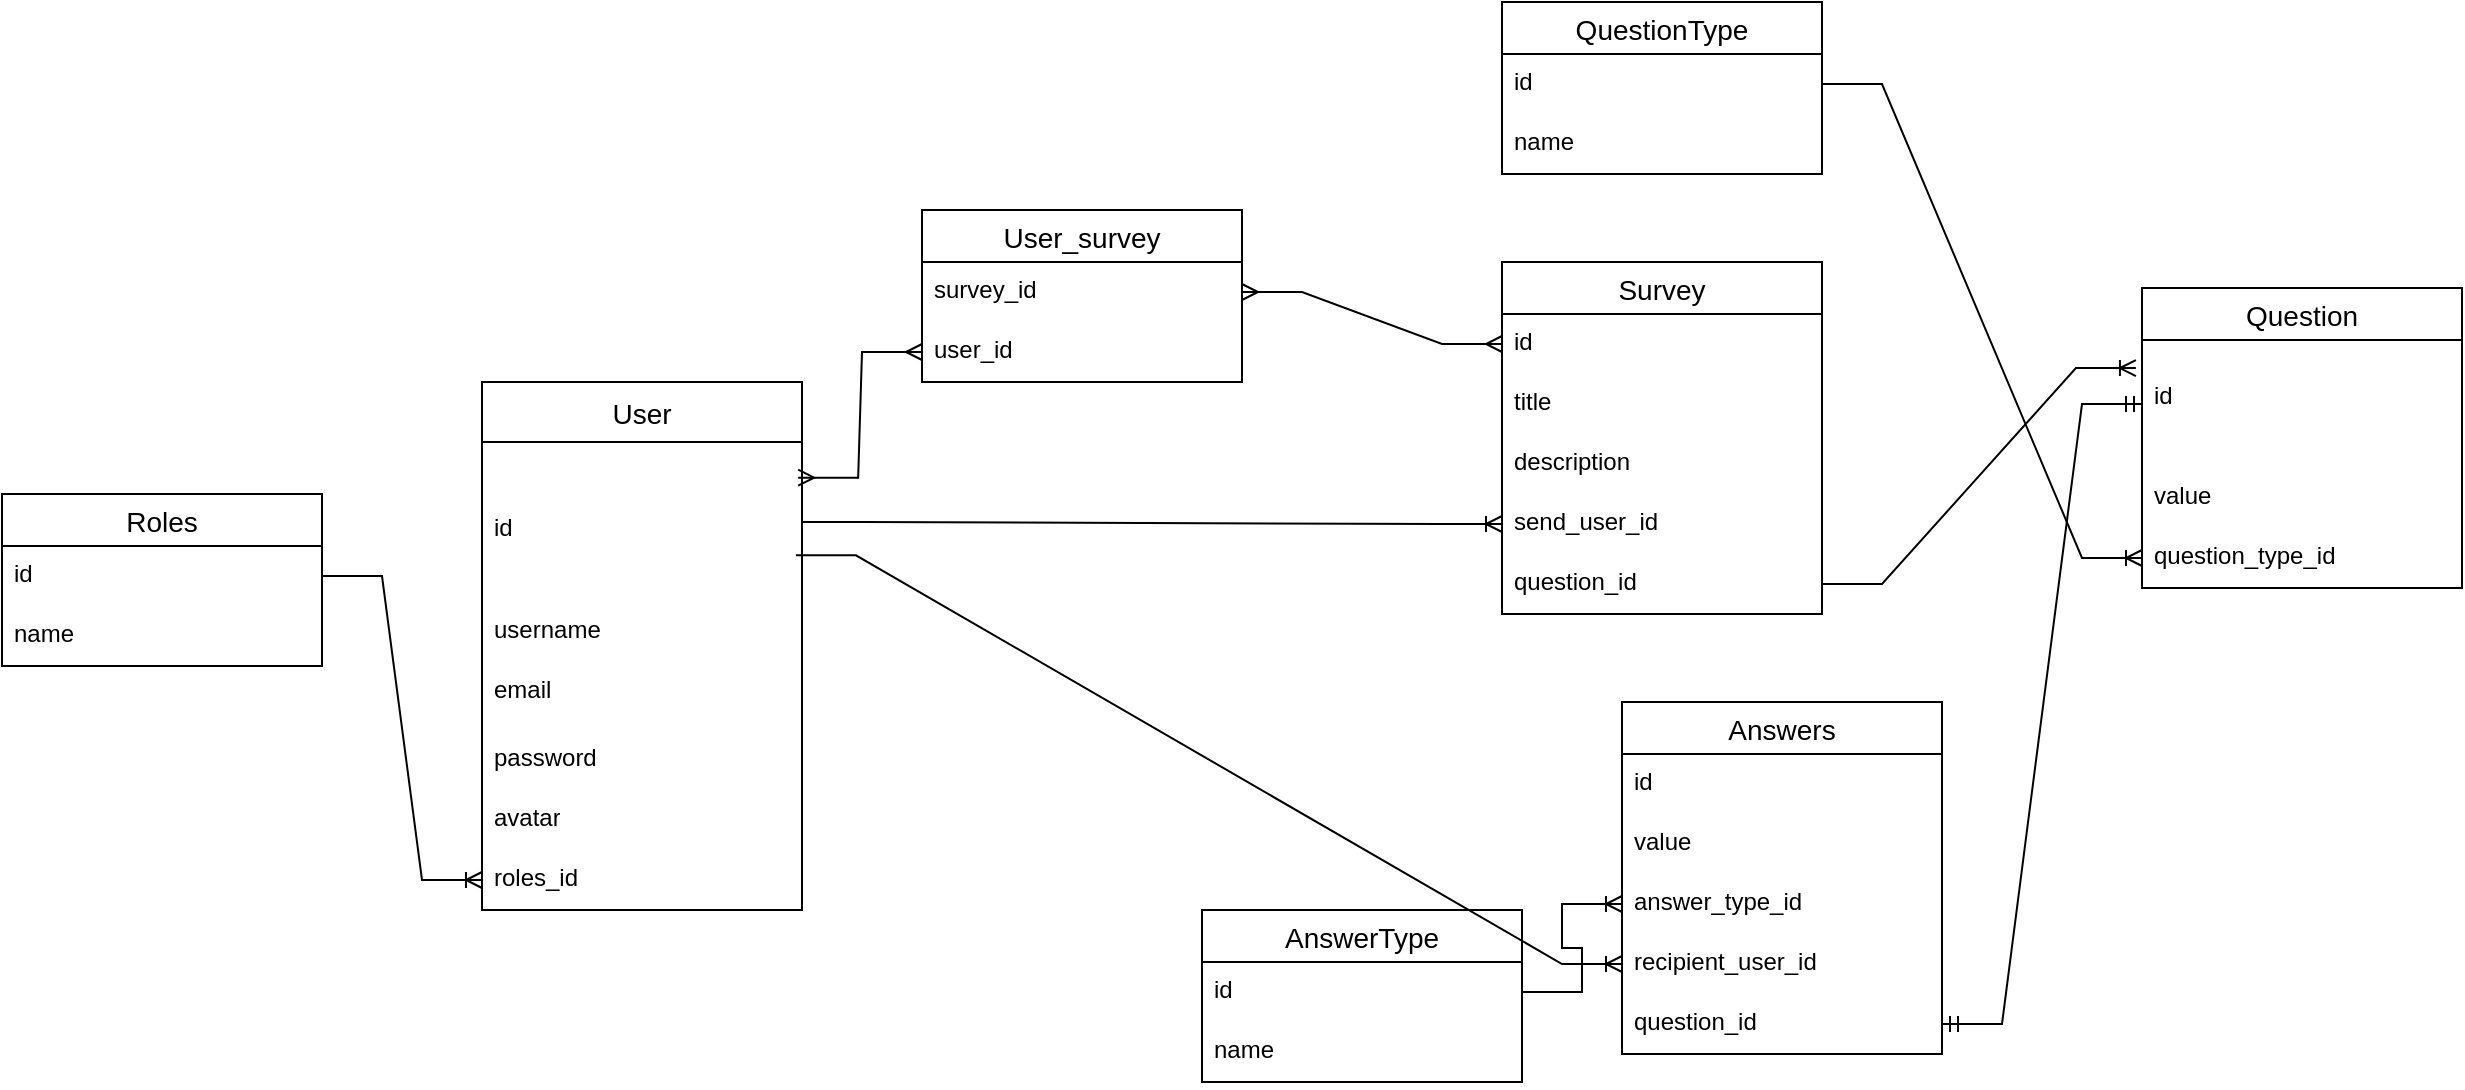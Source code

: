 <mxfile version="26.0.16">
  <diagram name="Страница — 1" id="NZjrFgKcOQPmnPME-u55">
    <mxGraphModel dx="1879" dy="572" grid="1" gridSize="10" guides="1" tooltips="1" connect="1" arrows="1" fold="1" page="1" pageScale="1" pageWidth="827" pageHeight="1169" math="0" shadow="0">
      <root>
        <mxCell id="0" />
        <mxCell id="1" parent="0" />
        <mxCell id="tbT8ljoXSRsoJM4E1Dt5-1" value="User" style="swimlane;fontStyle=0;childLayout=stackLayout;horizontal=1;startSize=30;horizontalStack=0;resizeParent=1;resizeParentMax=0;resizeLast=0;collapsible=1;marginBottom=0;align=center;fontSize=14;" parent="1" vertex="1">
          <mxGeometry x="-220" y="270" width="160" height="264" as="geometry">
            <mxRectangle x="110" y="50" width="70" height="30" as="alternateBounds" />
          </mxGeometry>
        </mxCell>
        <mxCell id="tbT8ljoXSRsoJM4E1Dt5-2" value="&lt;div&gt;&lt;br&gt;&lt;/div&gt;&lt;div&gt;&lt;br&gt;&lt;/div&gt;id" style="text;strokeColor=none;fillColor=none;spacingLeft=4;spacingRight=4;overflow=hidden;rotatable=0;points=[[0,0.5],[1,0.5]];portConstraint=eastwest;fontSize=12;whiteSpace=wrap;html=1;" parent="tbT8ljoXSRsoJM4E1Dt5-1" vertex="1">
          <mxGeometry y="30" width="160" height="80" as="geometry" />
        </mxCell>
        <mxCell id="tbT8ljoXSRsoJM4E1Dt5-3" value="username" style="text;strokeColor=none;fillColor=none;spacingLeft=4;spacingRight=4;overflow=hidden;rotatable=0;points=[[0,0.5],[1,0.5]];portConstraint=eastwest;fontSize=12;whiteSpace=wrap;html=1;" parent="tbT8ljoXSRsoJM4E1Dt5-1" vertex="1">
          <mxGeometry y="110" width="160" height="30" as="geometry" />
        </mxCell>
        <mxCell id="tbT8ljoXSRsoJM4E1Dt5-4" value="email" style="text;strokeColor=none;fillColor=none;spacingLeft=4;spacingRight=4;overflow=hidden;rotatable=0;points=[[0,0.5],[1,0.5]];portConstraint=eastwest;fontSize=12;whiteSpace=wrap;html=1;" parent="tbT8ljoXSRsoJM4E1Dt5-1" vertex="1">
          <mxGeometry y="140" width="160" height="34" as="geometry" />
        </mxCell>
        <mxCell id="tbT8ljoXSRsoJM4E1Dt5-50" value="password" style="text;strokeColor=none;fillColor=none;spacingLeft=4;spacingRight=4;overflow=hidden;rotatable=0;points=[[0,0.5],[1,0.5]];portConstraint=eastwest;fontSize=12;whiteSpace=wrap;html=1;" parent="tbT8ljoXSRsoJM4E1Dt5-1" vertex="1">
          <mxGeometry y="174" width="160" height="30" as="geometry" />
        </mxCell>
        <mxCell id="tbT8ljoXSRsoJM4E1Dt5-51" value="avatar" style="text;strokeColor=none;fillColor=none;spacingLeft=4;spacingRight=4;overflow=hidden;rotatable=0;points=[[0,0.5],[1,0.5]];portConstraint=eastwest;fontSize=12;whiteSpace=wrap;html=1;" parent="tbT8ljoXSRsoJM4E1Dt5-1" vertex="1">
          <mxGeometry y="204" width="160" height="30" as="geometry" />
        </mxCell>
        <mxCell id="tbT8ljoXSRsoJM4E1Dt5-72" value="roles_id" style="text;strokeColor=none;fillColor=none;spacingLeft=4;spacingRight=4;overflow=hidden;rotatable=0;points=[[0,0.5],[1,0.5]];portConstraint=eastwest;fontSize=12;whiteSpace=wrap;html=1;" parent="tbT8ljoXSRsoJM4E1Dt5-1" vertex="1">
          <mxGeometry y="234" width="160" height="30" as="geometry" />
        </mxCell>
        <mxCell id="tbT8ljoXSRsoJM4E1Dt5-57" value="Survey" style="swimlane;fontStyle=0;childLayout=stackLayout;horizontal=1;startSize=26;horizontalStack=0;resizeParent=1;resizeParentMax=0;resizeLast=0;collapsible=1;marginBottom=0;align=center;fontSize=14;" parent="1" vertex="1">
          <mxGeometry x="290" y="210" width="160" height="176" as="geometry" />
        </mxCell>
        <mxCell id="tbT8ljoXSRsoJM4E1Dt5-58" value="id" style="text;strokeColor=none;fillColor=none;spacingLeft=4;spacingRight=4;overflow=hidden;rotatable=0;points=[[0,0.5],[1,0.5]];portConstraint=eastwest;fontSize=12;whiteSpace=wrap;html=1;" parent="tbT8ljoXSRsoJM4E1Dt5-57" vertex="1">
          <mxGeometry y="26" width="160" height="30" as="geometry" />
        </mxCell>
        <mxCell id="tbT8ljoXSRsoJM4E1Dt5-59" value="title" style="text;strokeColor=none;fillColor=none;spacingLeft=4;spacingRight=4;overflow=hidden;rotatable=0;points=[[0,0.5],[1,0.5]];portConstraint=eastwest;fontSize=12;whiteSpace=wrap;html=1;" parent="tbT8ljoXSRsoJM4E1Dt5-57" vertex="1">
          <mxGeometry y="56" width="160" height="30" as="geometry" />
        </mxCell>
        <mxCell id="f0vl1fq6TfBdT_jiKV0K-11" value="description" style="text;strokeColor=none;fillColor=none;spacingLeft=4;spacingRight=4;overflow=hidden;rotatable=0;points=[[0,0.5],[1,0.5]];portConstraint=eastwest;fontSize=12;whiteSpace=wrap;html=1;" parent="tbT8ljoXSRsoJM4E1Dt5-57" vertex="1">
          <mxGeometry y="86" width="160" height="30" as="geometry" />
        </mxCell>
        <mxCell id="tbT8ljoXSRsoJM4E1Dt5-61" value="send_user_id" style="text;strokeColor=none;fillColor=none;spacingLeft=4;spacingRight=4;overflow=hidden;rotatable=0;points=[[0,0.5],[1,0.5]];portConstraint=eastwest;fontSize=12;whiteSpace=wrap;html=1;" parent="tbT8ljoXSRsoJM4E1Dt5-57" vertex="1">
          <mxGeometry y="116" width="160" height="30" as="geometry" />
        </mxCell>
        <mxCell id="tbT8ljoXSRsoJM4E1Dt5-62" value="question_id" style="text;strokeColor=none;fillColor=none;spacingLeft=4;spacingRight=4;overflow=hidden;rotatable=0;points=[[0,0.5],[1,0.5]];portConstraint=eastwest;fontSize=12;whiteSpace=wrap;html=1;" parent="tbT8ljoXSRsoJM4E1Dt5-57" vertex="1">
          <mxGeometry y="146" width="160" height="30" as="geometry" />
        </mxCell>
        <mxCell id="tbT8ljoXSRsoJM4E1Dt5-63" value="Question" style="swimlane;fontStyle=0;childLayout=stackLayout;horizontal=1;startSize=26;horizontalStack=0;resizeParent=1;resizeParentMax=0;resizeLast=0;collapsible=1;marginBottom=0;align=center;fontSize=14;" parent="1" vertex="1">
          <mxGeometry x="610" y="223" width="160" height="150" as="geometry" />
        </mxCell>
        <mxCell id="tbT8ljoXSRsoJM4E1Dt5-64" value="&lt;div&gt;&lt;br&gt;&lt;/div&gt;id" style="text;strokeColor=none;fillColor=none;spacingLeft=4;spacingRight=4;overflow=hidden;rotatable=0;points=[[0,0.5],[1,0.5]];portConstraint=eastwest;fontSize=12;whiteSpace=wrap;html=1;" parent="tbT8ljoXSRsoJM4E1Dt5-63" vertex="1">
          <mxGeometry y="26" width="160" height="64" as="geometry" />
        </mxCell>
        <mxCell id="tbT8ljoXSRsoJM4E1Dt5-77" value="value" style="text;strokeColor=none;fillColor=none;spacingLeft=4;spacingRight=4;overflow=hidden;rotatable=0;points=[[0,0.5],[1,0.5]];portConstraint=eastwest;fontSize=12;whiteSpace=wrap;html=1;" parent="tbT8ljoXSRsoJM4E1Dt5-63" vertex="1">
          <mxGeometry y="90" width="160" height="30" as="geometry" />
        </mxCell>
        <mxCell id="tbT8ljoXSRsoJM4E1Dt5-65" value="question_type_id" style="text;strokeColor=none;fillColor=none;spacingLeft=4;spacingRight=4;overflow=hidden;rotatable=0;points=[[0,0.5],[1,0.5]];portConstraint=eastwest;fontSize=12;whiteSpace=wrap;html=1;" parent="tbT8ljoXSRsoJM4E1Dt5-63" vertex="1">
          <mxGeometry y="120" width="160" height="30" as="geometry" />
        </mxCell>
        <mxCell id="tbT8ljoXSRsoJM4E1Dt5-73" value="" style="edgeStyle=entityRelationEdgeStyle;fontSize=12;html=1;endArrow=ERoneToMany;rounded=0;entryX=0;entryY=0.5;entryDx=0;entryDy=0;" parent="1" source="tbT8ljoXSRsoJM4E1Dt5-2" target="tbT8ljoXSRsoJM4E1Dt5-61" edge="1">
          <mxGeometry width="100" height="100" relative="1" as="geometry">
            <mxPoint x="224" y="97.49" as="sourcePoint" />
            <mxPoint x="334" y="148.5" as="targetPoint" />
          </mxGeometry>
        </mxCell>
        <mxCell id="tbT8ljoXSRsoJM4E1Dt5-76" value="" style="edgeStyle=entityRelationEdgeStyle;fontSize=12;html=1;endArrow=ERoneToMany;rounded=0;entryX=-0.019;entryY=0.219;entryDx=0;entryDy=0;entryPerimeter=0;" parent="1" source="tbT8ljoXSRsoJM4E1Dt5-62" target="tbT8ljoXSRsoJM4E1Dt5-64" edge="1">
          <mxGeometry width="100" height="100" relative="1" as="geometry">
            <mxPoint x="500" y="200" as="sourcePoint" />
            <mxPoint x="600" y="110" as="targetPoint" />
            <Array as="points">
              <mxPoint x="500" y="200" />
            </Array>
          </mxGeometry>
        </mxCell>
        <mxCell id="tbT8ljoXSRsoJM4E1Dt5-79" value="Answers" style="swimlane;fontStyle=0;childLayout=stackLayout;horizontal=1;startSize=26;horizontalStack=0;resizeParent=1;resizeParentMax=0;resizeLast=0;collapsible=1;marginBottom=0;align=center;fontSize=14;" parent="1" vertex="1">
          <mxGeometry x="350" y="430" width="160" height="176" as="geometry" />
        </mxCell>
        <mxCell id="tbT8ljoXSRsoJM4E1Dt5-80" value="id" style="text;strokeColor=none;fillColor=none;spacingLeft=4;spacingRight=4;overflow=hidden;rotatable=0;points=[[0,0.5],[1,0.5]];portConstraint=eastwest;fontSize=12;whiteSpace=wrap;html=1;" parent="tbT8ljoXSRsoJM4E1Dt5-79" vertex="1">
          <mxGeometry y="26" width="160" height="30" as="geometry" />
        </mxCell>
        <mxCell id="tbT8ljoXSRsoJM4E1Dt5-82" value="value" style="text;strokeColor=none;fillColor=none;spacingLeft=4;spacingRight=4;overflow=hidden;rotatable=0;points=[[0,0.5],[1,0.5]];portConstraint=eastwest;fontSize=12;whiteSpace=wrap;html=1;" parent="tbT8ljoXSRsoJM4E1Dt5-79" vertex="1">
          <mxGeometry y="56" width="160" height="30" as="geometry" />
        </mxCell>
        <mxCell id="vxpHClek6rYIpngxqHPO-10" value="answer_type_id" style="text;strokeColor=none;fillColor=none;spacingLeft=4;spacingRight=4;overflow=hidden;rotatable=0;points=[[0,0.5],[1,0.5]];portConstraint=eastwest;fontSize=12;whiteSpace=wrap;html=1;" parent="tbT8ljoXSRsoJM4E1Dt5-79" vertex="1">
          <mxGeometry y="86" width="160" height="30" as="geometry" />
        </mxCell>
        <mxCell id="vxpHClek6rYIpngxqHPO-14" value="recipient_user_id" style="text;strokeColor=none;fillColor=none;spacingLeft=4;spacingRight=4;overflow=hidden;rotatable=0;points=[[0,0.5],[1,0.5]];portConstraint=eastwest;fontSize=12;whiteSpace=wrap;html=1;" parent="tbT8ljoXSRsoJM4E1Dt5-79" vertex="1">
          <mxGeometry y="116" width="160" height="30" as="geometry" />
        </mxCell>
        <mxCell id="OYwyLM9sDUYd2HcfNZOR-1" value="question_id" style="text;strokeColor=none;fillColor=none;spacingLeft=4;spacingRight=4;overflow=hidden;rotatable=0;points=[[0,0.5],[1,0.5]];portConstraint=eastwest;fontSize=12;whiteSpace=wrap;html=1;" parent="tbT8ljoXSRsoJM4E1Dt5-79" vertex="1">
          <mxGeometry y="146" width="160" height="30" as="geometry" />
        </mxCell>
        <mxCell id="bIs0ImGLCFujMIZ0GUd5-1" value="Roles" style="swimlane;fontStyle=0;childLayout=stackLayout;horizontal=1;startSize=26;horizontalStack=0;resizeParent=1;resizeParentMax=0;resizeLast=0;collapsible=1;marginBottom=0;align=center;fontSize=14;" parent="1" vertex="1">
          <mxGeometry x="-460" y="326" width="160" height="86" as="geometry" />
        </mxCell>
        <mxCell id="bIs0ImGLCFujMIZ0GUd5-2" value="id" style="text;strokeColor=none;fillColor=none;spacingLeft=4;spacingRight=4;overflow=hidden;rotatable=0;points=[[0,0.5],[1,0.5]];portConstraint=eastwest;fontSize=12;whiteSpace=wrap;html=1;" parent="bIs0ImGLCFujMIZ0GUd5-1" vertex="1">
          <mxGeometry y="26" width="160" height="30" as="geometry" />
        </mxCell>
        <mxCell id="bIs0ImGLCFujMIZ0GUd5-3" value="name" style="text;strokeColor=none;fillColor=none;spacingLeft=4;spacingRight=4;overflow=hidden;rotatable=0;points=[[0,0.5],[1,0.5]];portConstraint=eastwest;fontSize=12;whiteSpace=wrap;html=1;" parent="bIs0ImGLCFujMIZ0GUd5-1" vertex="1">
          <mxGeometry y="56" width="160" height="30" as="geometry" />
        </mxCell>
        <mxCell id="bIs0ImGLCFujMIZ0GUd5-6" value="" style="edgeStyle=entityRelationEdgeStyle;fontSize=12;html=1;endArrow=ERoneToMany;rounded=0;entryX=0;entryY=0.5;entryDx=0;entryDy=0;exitX=1;exitY=0.5;exitDx=0;exitDy=0;" parent="1" source="bIs0ImGLCFujMIZ0GUd5-2" target="tbT8ljoXSRsoJM4E1Dt5-72" edge="1">
          <mxGeometry width="100" height="100" relative="1" as="geometry">
            <mxPoint x="-80" y="310" as="sourcePoint" />
            <mxPoint x="20" y="210" as="targetPoint" />
          </mxGeometry>
        </mxCell>
        <mxCell id="vxpHClek6rYIpngxqHPO-1" value="QuestionType" style="swimlane;fontStyle=0;childLayout=stackLayout;horizontal=1;startSize=26;horizontalStack=0;resizeParent=1;resizeParentMax=0;resizeLast=0;collapsible=1;marginBottom=0;align=center;fontSize=14;" parent="1" vertex="1">
          <mxGeometry x="290" y="80" width="160" height="86" as="geometry" />
        </mxCell>
        <mxCell id="vxpHClek6rYIpngxqHPO-2" value="id" style="text;strokeColor=none;fillColor=none;spacingLeft=4;spacingRight=4;overflow=hidden;rotatable=0;points=[[0,0.5],[1,0.5]];portConstraint=eastwest;fontSize=12;whiteSpace=wrap;html=1;" parent="vxpHClek6rYIpngxqHPO-1" vertex="1">
          <mxGeometry y="26" width="160" height="30" as="geometry" />
        </mxCell>
        <mxCell id="vxpHClek6rYIpngxqHPO-3" value="name" style="text;strokeColor=none;fillColor=none;spacingLeft=4;spacingRight=4;overflow=hidden;rotatable=0;points=[[0,0.5],[1,0.5]];portConstraint=eastwest;fontSize=12;whiteSpace=wrap;html=1;" parent="vxpHClek6rYIpngxqHPO-1" vertex="1">
          <mxGeometry y="56" width="160" height="30" as="geometry" />
        </mxCell>
        <mxCell id="vxpHClek6rYIpngxqHPO-5" value="AnswerType" style="swimlane;fontStyle=0;childLayout=stackLayout;horizontal=1;startSize=26;horizontalStack=0;resizeParent=1;resizeParentMax=0;resizeLast=0;collapsible=1;marginBottom=0;align=center;fontSize=14;" parent="1" vertex="1">
          <mxGeometry x="140" y="534" width="160" height="86" as="geometry" />
        </mxCell>
        <mxCell id="vxpHClek6rYIpngxqHPO-6" value="id" style="text;strokeColor=none;fillColor=none;spacingLeft=4;spacingRight=4;overflow=hidden;rotatable=0;points=[[0,0.5],[1,0.5]];portConstraint=eastwest;fontSize=12;whiteSpace=wrap;html=1;" parent="vxpHClek6rYIpngxqHPO-5" vertex="1">
          <mxGeometry y="26" width="160" height="30" as="geometry" />
        </mxCell>
        <mxCell id="vxpHClek6rYIpngxqHPO-7" value="name" style="text;strokeColor=none;fillColor=none;spacingLeft=4;spacingRight=4;overflow=hidden;rotatable=0;points=[[0,0.5],[1,0.5]];portConstraint=eastwest;fontSize=12;whiteSpace=wrap;html=1;" parent="vxpHClek6rYIpngxqHPO-5" vertex="1">
          <mxGeometry y="56" width="160" height="30" as="geometry" />
        </mxCell>
        <mxCell id="vxpHClek6rYIpngxqHPO-8" value="" style="edgeStyle=entityRelationEdgeStyle;fontSize=12;html=1;endArrow=ERoneToMany;rounded=0;entryX=0;entryY=0.5;entryDx=0;entryDy=0;exitX=1;exitY=0.5;exitDx=0;exitDy=0;" parent="1" source="vxpHClek6rYIpngxqHPO-6" target="vxpHClek6rYIpngxqHPO-10" edge="1">
          <mxGeometry width="100" height="100" relative="1" as="geometry">
            <mxPoint x="310" y="420" as="sourcePoint" />
            <mxPoint x="410" y="320" as="targetPoint" />
            <Array as="points">
              <mxPoint x="470" y="410" />
              <mxPoint x="520" y="460" />
            </Array>
          </mxGeometry>
        </mxCell>
        <mxCell id="vxpHClek6rYIpngxqHPO-11" value="" style="edgeStyle=entityRelationEdgeStyle;fontSize=12;html=1;endArrow=ERoneToMany;rounded=0;entryX=0;entryY=0.5;entryDx=0;entryDy=0;exitX=1;exitY=0.5;exitDx=0;exitDy=0;" parent="1" source="vxpHClek6rYIpngxqHPO-2" target="tbT8ljoXSRsoJM4E1Dt5-65" edge="1">
          <mxGeometry width="100" height="100" relative="1" as="geometry">
            <mxPoint x="310" y="420" as="sourcePoint" />
            <mxPoint x="410" y="320" as="targetPoint" />
          </mxGeometry>
        </mxCell>
        <mxCell id="f0vl1fq6TfBdT_jiKV0K-2" value="" style="edgeStyle=entityRelationEdgeStyle;fontSize=12;html=1;endArrow=ERmany;startArrow=ERmany;rounded=0;entryX=0;entryY=0.5;entryDx=0;entryDy=0;exitX=1;exitY=0.5;exitDx=0;exitDy=0;" parent="1" source="f0vl1fq6TfBdT_jiKV0K-4" target="tbT8ljoXSRsoJM4E1Dt5-58" edge="1">
          <mxGeometry width="100" height="100" relative="1" as="geometry">
            <mxPoint x="30" y="520" as="sourcePoint" />
            <mxPoint x="130" y="420" as="targetPoint" />
            <Array as="points">
              <mxPoint x="200" y="460" />
            </Array>
          </mxGeometry>
        </mxCell>
        <mxCell id="f0vl1fq6TfBdT_jiKV0K-3" value="User_survey" style="swimlane;fontStyle=0;childLayout=stackLayout;horizontal=1;startSize=26;horizontalStack=0;resizeParent=1;resizeParentMax=0;resizeLast=0;collapsible=1;marginBottom=0;align=center;fontSize=14;" parent="1" vertex="1">
          <mxGeometry y="184" width="160" height="86" as="geometry" />
        </mxCell>
        <mxCell id="f0vl1fq6TfBdT_jiKV0K-4" value="survey_id" style="text;strokeColor=none;fillColor=none;spacingLeft=4;spacingRight=4;overflow=hidden;rotatable=0;points=[[0,0.5],[1,0.5]];portConstraint=eastwest;fontSize=12;whiteSpace=wrap;html=1;" parent="f0vl1fq6TfBdT_jiKV0K-3" vertex="1">
          <mxGeometry y="26" width="160" height="30" as="geometry" />
        </mxCell>
        <mxCell id="f0vl1fq6TfBdT_jiKV0K-5" value="user_id" style="text;strokeColor=none;fillColor=none;spacingLeft=4;spacingRight=4;overflow=hidden;rotatable=0;points=[[0,0.5],[1,0.5]];portConstraint=eastwest;fontSize=12;whiteSpace=wrap;html=1;" parent="f0vl1fq6TfBdT_jiKV0K-3" vertex="1">
          <mxGeometry y="56" width="160" height="30" as="geometry" />
        </mxCell>
        <mxCell id="f0vl1fq6TfBdT_jiKV0K-9" value="" style="edgeStyle=entityRelationEdgeStyle;fontSize=12;html=1;endArrow=ERmany;startArrow=ERmany;rounded=0;entryX=0;entryY=0.5;entryDx=0;entryDy=0;exitX=0.988;exitY=0.223;exitDx=0;exitDy=0;exitPerimeter=0;" parent="1" source="tbT8ljoXSRsoJM4E1Dt5-2" target="f0vl1fq6TfBdT_jiKV0K-5" edge="1">
          <mxGeometry width="100" height="100" relative="1" as="geometry">
            <mxPoint x="30" y="520" as="sourcePoint" />
            <mxPoint x="130" y="420" as="targetPoint" />
          </mxGeometry>
        </mxCell>
        <mxCell id="f0vl1fq6TfBdT_jiKV0K-10" value="" style="edgeStyle=entityRelationEdgeStyle;fontSize=12;html=1;endArrow=ERoneToMany;rounded=0;exitX=0.981;exitY=0.708;exitDx=0;exitDy=0;exitPerimeter=0;" parent="1" source="tbT8ljoXSRsoJM4E1Dt5-2" target="vxpHClek6rYIpngxqHPO-14" edge="1">
          <mxGeometry width="100" height="100" relative="1" as="geometry">
            <mxPoint x="30" y="520" as="sourcePoint" />
            <mxPoint x="130" y="420" as="targetPoint" />
          </mxGeometry>
        </mxCell>
        <mxCell id="MYK46wohS4gjPOP3FWon-1" value="" style="edgeStyle=entityRelationEdgeStyle;fontSize=12;html=1;endArrow=ERmandOne;startArrow=ERmandOne;rounded=0;" edge="1" parent="1" source="OYwyLM9sDUYd2HcfNZOR-1" target="tbT8ljoXSRsoJM4E1Dt5-64">
          <mxGeometry width="100" height="100" relative="1" as="geometry">
            <mxPoint x="410" y="440" as="sourcePoint" />
            <mxPoint x="510" y="340" as="targetPoint" />
          </mxGeometry>
        </mxCell>
      </root>
    </mxGraphModel>
  </diagram>
</mxfile>
